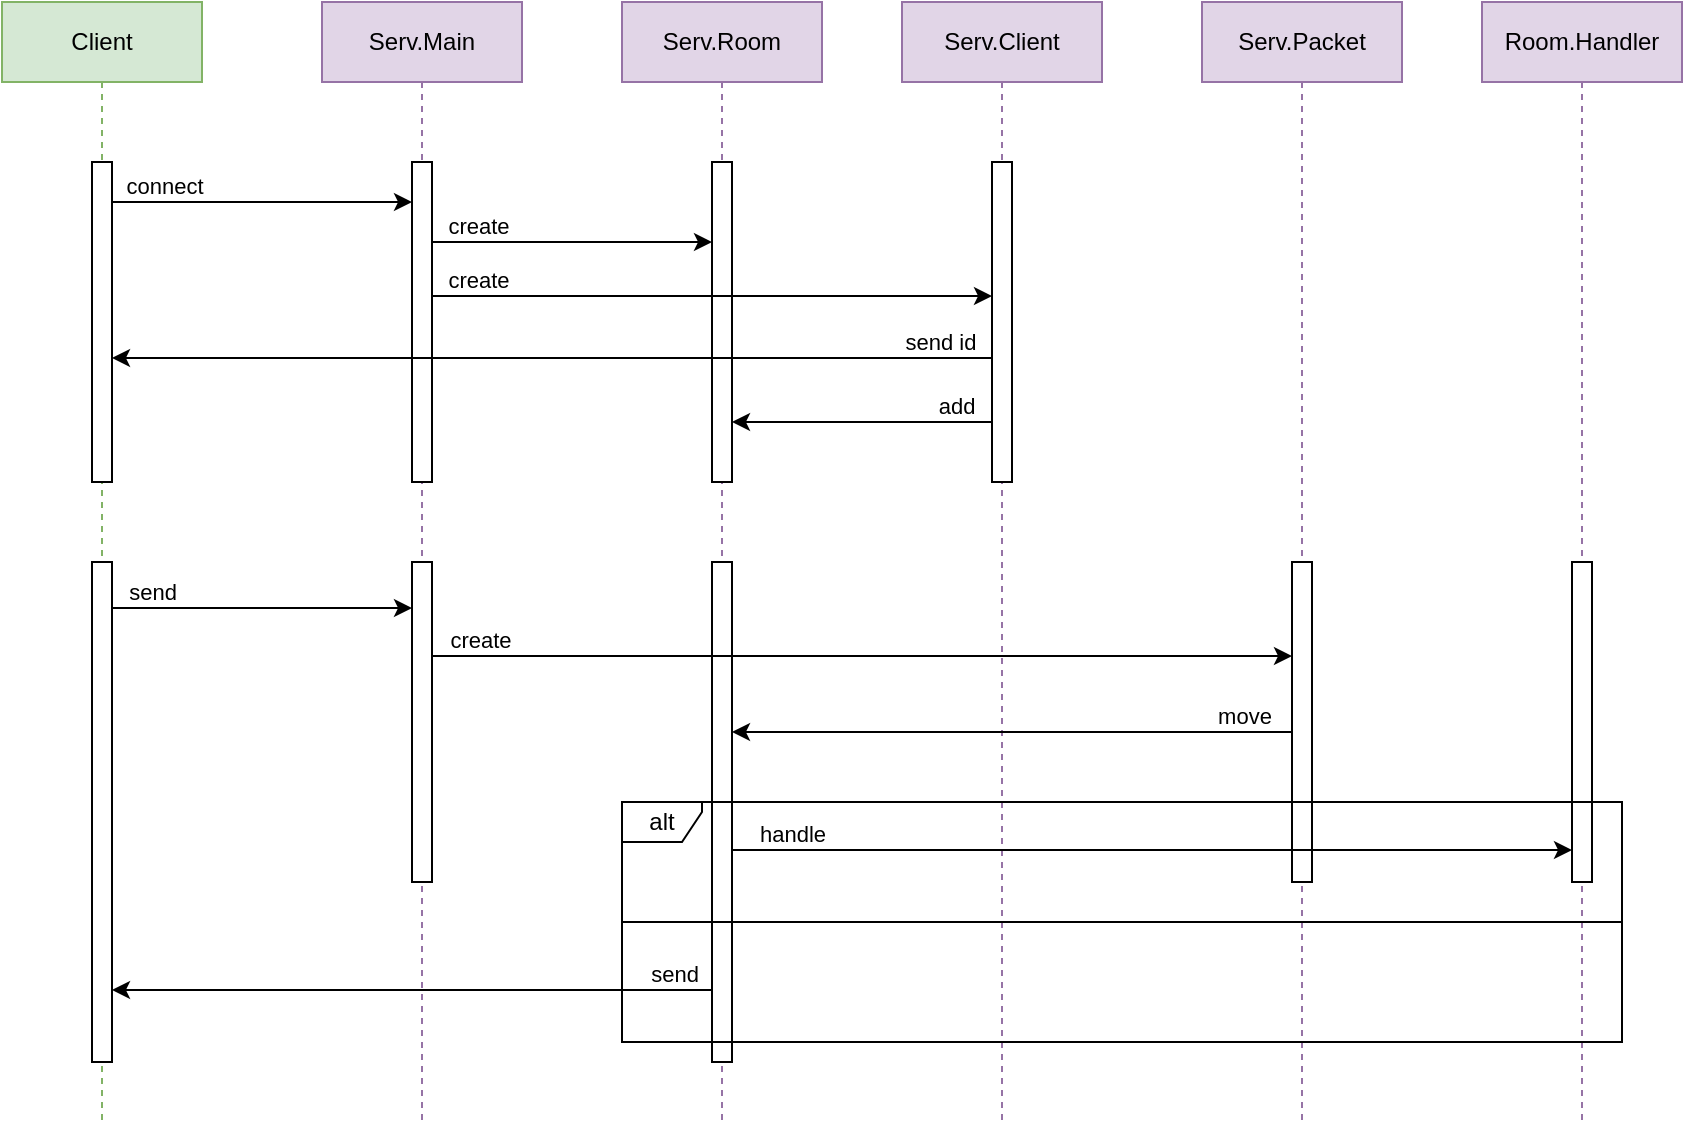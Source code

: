<mxfile version="27.1.1">
  <diagram name="Page-1" id="2YBvvXClWsGukQMizWep">
    <mxGraphModel dx="2058" dy="1146" grid="1" gridSize="10" guides="1" tooltips="1" connect="1" arrows="1" fold="1" page="1" pageScale="1" pageWidth="850" pageHeight="1100" math="0" shadow="0">
      <root>
        <mxCell id="0" />
        <mxCell id="1" parent="0" />
        <mxCell id="aM9ryv3xv72pqoxQDRHE-1" value="Client" style="shape=umlLifeline;perimeter=lifelinePerimeter;whiteSpace=wrap;html=1;container=0;dropTarget=0;collapsible=0;recursiveResize=0;outlineConnect=0;portConstraint=eastwest;newEdgeStyle={&quot;edgeStyle&quot;:&quot;elbowEdgeStyle&quot;,&quot;elbow&quot;:&quot;vertical&quot;,&quot;curved&quot;:0,&quot;rounded&quot;:0};fillColor=#d5e8d4;strokeColor=#82b366;" parent="1" vertex="1">
          <mxGeometry x="40" y="40" width="100" height="560" as="geometry" />
        </mxCell>
        <mxCell id="2Rmnre_BdjiHBntk196o-1" style="edgeStyle=elbowEdgeStyle;rounded=0;orthogonalLoop=1;jettySize=auto;html=1;elbow=vertical;curved=0;" edge="1" parent="aM9ryv3xv72pqoxQDRHE-1" source="aM9ryv3xv72pqoxQDRHE-2" target="aM9ryv3xv72pqoxQDRHE-1">
          <mxGeometry relative="1" as="geometry" />
        </mxCell>
        <mxCell id="aM9ryv3xv72pqoxQDRHE-2" value="" style="html=1;points=[];perimeter=orthogonalPerimeter;outlineConnect=0;targetShapes=umlLifeline;portConstraint=eastwest;newEdgeStyle={&quot;edgeStyle&quot;:&quot;elbowEdgeStyle&quot;,&quot;elbow&quot;:&quot;vertical&quot;,&quot;curved&quot;:0,&quot;rounded&quot;:0};" parent="aM9ryv3xv72pqoxQDRHE-1" vertex="1">
          <mxGeometry x="45" y="80" width="10" height="160" as="geometry" />
        </mxCell>
        <mxCell id="2Rmnre_BdjiHBntk196o-26" value="" style="html=1;points=[];perimeter=orthogonalPerimeter;outlineConnect=0;targetShapes=umlLifeline;portConstraint=eastwest;newEdgeStyle={&quot;edgeStyle&quot;:&quot;elbowEdgeStyle&quot;,&quot;elbow&quot;:&quot;vertical&quot;,&quot;curved&quot;:0,&quot;rounded&quot;:0};" vertex="1" parent="aM9ryv3xv72pqoxQDRHE-1">
          <mxGeometry x="45" y="280" width="10" height="250" as="geometry" />
        </mxCell>
        <mxCell id="aM9ryv3xv72pqoxQDRHE-5" value="Serv.Main" style="shape=umlLifeline;perimeter=lifelinePerimeter;whiteSpace=wrap;html=1;container=0;dropTarget=0;collapsible=0;recursiveResize=0;outlineConnect=0;portConstraint=eastwest;newEdgeStyle={&quot;edgeStyle&quot;:&quot;elbowEdgeStyle&quot;,&quot;elbow&quot;:&quot;vertical&quot;,&quot;curved&quot;:0,&quot;rounded&quot;:0};fillColor=#e1d5e7;strokeColor=#9673a6;" parent="1" vertex="1">
          <mxGeometry x="200" y="40" width="100" height="560" as="geometry" />
        </mxCell>
        <mxCell id="aM9ryv3xv72pqoxQDRHE-6" value="" style="html=1;points=[];perimeter=orthogonalPerimeter;outlineConnect=0;targetShapes=umlLifeline;portConstraint=eastwest;newEdgeStyle={&quot;edgeStyle&quot;:&quot;elbowEdgeStyle&quot;,&quot;elbow&quot;:&quot;vertical&quot;,&quot;curved&quot;:0,&quot;rounded&quot;:0};" parent="aM9ryv3xv72pqoxQDRHE-5" vertex="1">
          <mxGeometry x="45" y="80" width="10" height="160" as="geometry" />
        </mxCell>
        <mxCell id="2Rmnre_BdjiHBntk196o-25" value="" style="html=1;points=[];perimeter=orthogonalPerimeter;outlineConnect=0;targetShapes=umlLifeline;portConstraint=eastwest;newEdgeStyle={&quot;edgeStyle&quot;:&quot;elbowEdgeStyle&quot;,&quot;elbow&quot;:&quot;vertical&quot;,&quot;curved&quot;:0,&quot;rounded&quot;:0};" vertex="1" parent="aM9ryv3xv72pqoxQDRHE-5">
          <mxGeometry x="45" y="280" width="10" height="160" as="geometry" />
        </mxCell>
        <mxCell id="2Rmnre_BdjiHBntk196o-2" value="Serv.Room" style="shape=umlLifeline;perimeter=lifelinePerimeter;whiteSpace=wrap;html=1;container=0;dropTarget=0;collapsible=0;recursiveResize=0;outlineConnect=0;portConstraint=eastwest;newEdgeStyle={&quot;edgeStyle&quot;:&quot;elbowEdgeStyle&quot;,&quot;elbow&quot;:&quot;vertical&quot;,&quot;curved&quot;:0,&quot;rounded&quot;:0};fillColor=#e1d5e7;strokeColor=#9673a6;" vertex="1" parent="1">
          <mxGeometry x="350" y="40" width="100" height="560" as="geometry" />
        </mxCell>
        <mxCell id="2Rmnre_BdjiHBntk196o-3" value="" style="html=1;points=[];perimeter=orthogonalPerimeter;outlineConnect=0;targetShapes=umlLifeline;portConstraint=eastwest;newEdgeStyle={&quot;edgeStyle&quot;:&quot;elbowEdgeStyle&quot;,&quot;elbow&quot;:&quot;vertical&quot;,&quot;curved&quot;:0,&quot;rounded&quot;:0};" vertex="1" parent="2Rmnre_BdjiHBntk196o-2">
          <mxGeometry x="45" y="80" width="10" height="160" as="geometry" />
        </mxCell>
        <mxCell id="2Rmnre_BdjiHBntk196o-27" value="" style="html=1;points=[];perimeter=orthogonalPerimeter;outlineConnect=0;targetShapes=umlLifeline;portConstraint=eastwest;newEdgeStyle={&quot;edgeStyle&quot;:&quot;elbowEdgeStyle&quot;,&quot;elbow&quot;:&quot;vertical&quot;,&quot;curved&quot;:0,&quot;rounded&quot;:0};" vertex="1" parent="2Rmnre_BdjiHBntk196o-2">
          <mxGeometry x="45" y="280" width="10" height="250" as="geometry" />
        </mxCell>
        <mxCell id="2Rmnre_BdjiHBntk196o-6" value="Serv.Client" style="shape=umlLifeline;perimeter=lifelinePerimeter;whiteSpace=wrap;html=1;container=0;dropTarget=0;collapsible=0;recursiveResize=0;outlineConnect=0;portConstraint=eastwest;newEdgeStyle={&quot;edgeStyle&quot;:&quot;elbowEdgeStyle&quot;,&quot;elbow&quot;:&quot;vertical&quot;,&quot;curved&quot;:0,&quot;rounded&quot;:0};fillColor=#e1d5e7;strokeColor=#9673a6;" vertex="1" parent="1">
          <mxGeometry x="490" y="40" width="100" height="560" as="geometry" />
        </mxCell>
        <mxCell id="2Rmnre_BdjiHBntk196o-7" value="" style="html=1;points=[];perimeter=orthogonalPerimeter;outlineConnect=0;targetShapes=umlLifeline;portConstraint=eastwest;newEdgeStyle={&quot;edgeStyle&quot;:&quot;elbowEdgeStyle&quot;,&quot;elbow&quot;:&quot;vertical&quot;,&quot;curved&quot;:0,&quot;rounded&quot;:0};" vertex="1" parent="2Rmnre_BdjiHBntk196o-6">
          <mxGeometry x="45" y="80" width="10" height="160" as="geometry" />
        </mxCell>
        <mxCell id="2Rmnre_BdjiHBntk196o-8" style="edgeStyle=elbowEdgeStyle;rounded=0;orthogonalLoop=1;jettySize=auto;html=1;elbow=vertical;curved=0;" edge="1" parent="1" source="aM9ryv3xv72pqoxQDRHE-2" target="aM9ryv3xv72pqoxQDRHE-6">
          <mxGeometry relative="1" as="geometry">
            <mxPoint x="240" y="140" as="targetPoint" />
            <Array as="points">
              <mxPoint x="150" y="140" />
            </Array>
          </mxGeometry>
        </mxCell>
        <mxCell id="2Rmnre_BdjiHBntk196o-18" value="connect" style="edgeLabel;html=1;align=center;verticalAlign=middle;resizable=0;points=[];" vertex="1" connectable="0" parent="2Rmnre_BdjiHBntk196o-8">
          <mxGeometry x="-0.495" relative="1" as="geometry">
            <mxPoint x="-12" y="-8" as="offset" />
          </mxGeometry>
        </mxCell>
        <mxCell id="2Rmnre_BdjiHBntk196o-9" style="edgeStyle=elbowEdgeStyle;rounded=0;orthogonalLoop=1;jettySize=auto;html=1;elbow=vertical;curved=0;" edge="1" parent="1" source="aM9ryv3xv72pqoxQDRHE-6" target="2Rmnre_BdjiHBntk196o-3">
          <mxGeometry relative="1" as="geometry">
            <Array as="points">
              <mxPoint x="350" y="160" />
            </Array>
          </mxGeometry>
        </mxCell>
        <mxCell id="2Rmnre_BdjiHBntk196o-13" value="create" style="edgeLabel;html=1;align=center;verticalAlign=middle;resizable=0;points=[];" vertex="1" connectable="0" parent="2Rmnre_BdjiHBntk196o-9">
          <mxGeometry x="0.123" y="2" relative="1" as="geometry">
            <mxPoint x="-56" y="-6" as="offset" />
          </mxGeometry>
        </mxCell>
        <mxCell id="2Rmnre_BdjiHBntk196o-16" style="edgeStyle=elbowEdgeStyle;rounded=0;orthogonalLoop=1;jettySize=auto;html=1;elbow=vertical;curved=0;" edge="1" parent="1" target="2Rmnre_BdjiHBntk196o-3">
          <mxGeometry relative="1" as="geometry">
            <mxPoint x="535" y="250" as="sourcePoint" />
            <mxPoint x="410" y="250" as="targetPoint" />
            <Array as="points">
              <mxPoint x="440" y="250" />
              <mxPoint x="510" y="240" />
            </Array>
          </mxGeometry>
        </mxCell>
        <mxCell id="2Rmnre_BdjiHBntk196o-17" value="add" style="edgeLabel;html=1;align=center;verticalAlign=middle;resizable=0;points=[];" vertex="1" connectable="0" parent="2Rmnre_BdjiHBntk196o-16">
          <mxGeometry x="-0.187" y="2" relative="1" as="geometry">
            <mxPoint x="35" y="-10" as="offset" />
          </mxGeometry>
        </mxCell>
        <mxCell id="2Rmnre_BdjiHBntk196o-20" style="edgeStyle=elbowEdgeStyle;rounded=0;orthogonalLoop=1;jettySize=auto;html=1;elbow=vertical;curved=0;" edge="1" parent="1">
          <mxGeometry relative="1" as="geometry">
            <mxPoint x="535" y="218" as="sourcePoint" />
            <mxPoint x="95" y="218" as="targetPoint" />
          </mxGeometry>
        </mxCell>
        <mxCell id="2Rmnre_BdjiHBntk196o-21" value="send id" style="edgeLabel;html=1;align=center;verticalAlign=middle;resizable=0;points=[];" vertex="1" connectable="0" parent="2Rmnre_BdjiHBntk196o-20">
          <mxGeometry x="-0.732" y="4" relative="1" as="geometry">
            <mxPoint x="33" y="-12" as="offset" />
          </mxGeometry>
        </mxCell>
        <mxCell id="2Rmnre_BdjiHBntk196o-22" style="edgeStyle=elbowEdgeStyle;rounded=0;orthogonalLoop=1;jettySize=auto;html=1;elbow=vertical;curved=0;" edge="1" parent="1">
          <mxGeometry relative="1" as="geometry">
            <mxPoint x="255" y="187" as="sourcePoint" />
            <mxPoint x="535" y="187" as="targetPoint" />
          </mxGeometry>
        </mxCell>
        <mxCell id="2Rmnre_BdjiHBntk196o-23" value="create" style="edgeLabel;html=1;align=center;verticalAlign=middle;resizable=0;points=[];" vertex="1" connectable="0" parent="2Rmnre_BdjiHBntk196o-22">
          <mxGeometry x="-0.679" relative="1" as="geometry">
            <mxPoint x="-22" y="-8" as="offset" />
          </mxGeometry>
        </mxCell>
        <mxCell id="2Rmnre_BdjiHBntk196o-29" style="edgeStyle=elbowEdgeStyle;rounded=0;orthogonalLoop=1;jettySize=auto;html=1;elbow=horizontal;curved=0;" edge="1" parent="1">
          <mxGeometry relative="1" as="geometry">
            <mxPoint x="95" y="343" as="sourcePoint" />
            <mxPoint x="245" y="343" as="targetPoint" />
          </mxGeometry>
        </mxCell>
        <mxCell id="2Rmnre_BdjiHBntk196o-30" value="send" style="edgeLabel;html=1;align=center;verticalAlign=middle;resizable=0;points=[];" vertex="1" connectable="0" parent="2Rmnre_BdjiHBntk196o-29">
          <mxGeometry x="-0.547" y="-4" relative="1" as="geometry">
            <mxPoint x="-14" y="-12" as="offset" />
          </mxGeometry>
        </mxCell>
        <mxCell id="2Rmnre_BdjiHBntk196o-31" value="Serv.Packet" style="shape=umlLifeline;perimeter=lifelinePerimeter;whiteSpace=wrap;html=1;container=0;dropTarget=0;collapsible=0;recursiveResize=0;outlineConnect=0;portConstraint=eastwest;newEdgeStyle={&quot;edgeStyle&quot;:&quot;elbowEdgeStyle&quot;,&quot;elbow&quot;:&quot;vertical&quot;,&quot;curved&quot;:0,&quot;rounded&quot;:0};fillColor=#e1d5e7;strokeColor=#9673a6;" vertex="1" parent="1">
          <mxGeometry x="640" y="40" width="100" height="560" as="geometry" />
        </mxCell>
        <mxCell id="2Rmnre_BdjiHBntk196o-33" value="" style="html=1;points=[];perimeter=orthogonalPerimeter;outlineConnect=0;targetShapes=umlLifeline;portConstraint=eastwest;newEdgeStyle={&quot;edgeStyle&quot;:&quot;elbowEdgeStyle&quot;,&quot;elbow&quot;:&quot;vertical&quot;,&quot;curved&quot;:0,&quot;rounded&quot;:0};" vertex="1" parent="2Rmnre_BdjiHBntk196o-31">
          <mxGeometry x="45" y="280" width="10" height="160" as="geometry" />
        </mxCell>
        <mxCell id="2Rmnre_BdjiHBntk196o-34" style="edgeStyle=elbowEdgeStyle;rounded=0;orthogonalLoop=1;jettySize=auto;html=1;elbow=vertical;curved=0;" edge="1" parent="1">
          <mxGeometry relative="1" as="geometry">
            <mxPoint x="255" y="367" as="sourcePoint" />
            <mxPoint x="685" y="367" as="targetPoint" />
          </mxGeometry>
        </mxCell>
        <mxCell id="2Rmnre_BdjiHBntk196o-35" value="create" style="edgeLabel;html=1;align=center;verticalAlign=middle;resizable=0;points=[];" vertex="1" connectable="0" parent="2Rmnre_BdjiHBntk196o-34">
          <mxGeometry x="-0.823" relative="1" as="geometry">
            <mxPoint x="-14" y="-8" as="offset" />
          </mxGeometry>
        </mxCell>
        <mxCell id="2Rmnre_BdjiHBntk196o-36" style="edgeStyle=elbowEdgeStyle;rounded=0;orthogonalLoop=1;jettySize=auto;html=1;elbow=vertical;curved=0;" edge="1" parent="1">
          <mxGeometry relative="1" as="geometry">
            <mxPoint x="685" y="405" as="sourcePoint" />
            <mxPoint x="405" y="405" as="targetPoint" />
          </mxGeometry>
        </mxCell>
        <mxCell id="2Rmnre_BdjiHBntk196o-48" value="move" style="edgeLabel;html=1;align=center;verticalAlign=middle;resizable=0;points=[];fontFamily=Helvetica;fontSize=11;fontColor=default;labelBackgroundColor=default;fillColor=none;gradientColor=none;" vertex="1" connectable="0" parent="2Rmnre_BdjiHBntk196o-36">
          <mxGeometry x="-0.707" y="1" relative="1" as="geometry">
            <mxPoint x="17" y="-9" as="offset" />
          </mxGeometry>
        </mxCell>
        <mxCell id="2Rmnre_BdjiHBntk196o-38" value="Room.Handler" style="shape=umlLifeline;perimeter=lifelinePerimeter;whiteSpace=wrap;html=1;container=0;dropTarget=0;collapsible=0;recursiveResize=0;outlineConnect=0;portConstraint=eastwest;newEdgeStyle={&quot;edgeStyle&quot;:&quot;elbowEdgeStyle&quot;,&quot;elbow&quot;:&quot;vertical&quot;,&quot;curved&quot;:0,&quot;rounded&quot;:0};fillColor=#e1d5e7;strokeColor=#9673a6;" vertex="1" parent="1">
          <mxGeometry x="780" y="40" width="100" height="560" as="geometry" />
        </mxCell>
        <mxCell id="2Rmnre_BdjiHBntk196o-39" value="" style="html=1;points=[];perimeter=orthogonalPerimeter;outlineConnect=0;targetShapes=umlLifeline;portConstraint=eastwest;newEdgeStyle={&quot;edgeStyle&quot;:&quot;elbowEdgeStyle&quot;,&quot;elbow&quot;:&quot;vertical&quot;,&quot;curved&quot;:0,&quot;rounded&quot;:0};" vertex="1" parent="2Rmnre_BdjiHBntk196o-38">
          <mxGeometry x="45" y="280" width="10" height="160" as="geometry" />
        </mxCell>
        <mxCell id="2Rmnre_BdjiHBntk196o-41" style="edgeStyle=elbowEdgeStyle;rounded=0;orthogonalLoop=1;jettySize=auto;html=1;elbow=vertical;curved=0;" edge="1" parent="1">
          <mxGeometry relative="1" as="geometry">
            <mxPoint x="405" y="464" as="sourcePoint" />
            <mxPoint x="825" y="464" as="targetPoint" />
          </mxGeometry>
        </mxCell>
        <mxCell id="2Rmnre_BdjiHBntk196o-46" value="handle" style="edgeLabel;html=1;align=center;verticalAlign=middle;resizable=0;points=[];" vertex="1" connectable="0" parent="2Rmnre_BdjiHBntk196o-41">
          <mxGeometry x="-0.786" y="-2" relative="1" as="geometry">
            <mxPoint x="-15" y="-10" as="offset" />
          </mxGeometry>
        </mxCell>
        <mxCell id="2Rmnre_BdjiHBntk196o-42" value="alt" style="shape=umlFrame;whiteSpace=wrap;html=1;pointerEvents=0;width=40;height=20;" vertex="1" parent="1">
          <mxGeometry x="350" y="440" width="500" height="120" as="geometry" />
        </mxCell>
        <mxCell id="2Rmnre_BdjiHBntk196o-43" value="" style="line;strokeWidth=1;fillColor=none;align=left;verticalAlign=middle;spacingTop=-1;spacingLeft=3;spacingRight=3;rotatable=0;labelPosition=right;points=[];portConstraint=eastwest;strokeColor=inherit;" vertex="1" parent="1">
          <mxGeometry x="350" y="496" width="500" height="8" as="geometry" />
        </mxCell>
        <mxCell id="2Rmnre_BdjiHBntk196o-45" style="edgeStyle=elbowEdgeStyle;rounded=0;orthogonalLoop=1;jettySize=auto;html=1;elbow=vertical;curved=0;" edge="1" parent="1" target="2Rmnre_BdjiHBntk196o-26">
          <mxGeometry relative="1" as="geometry">
            <mxPoint x="395" y="534" as="sourcePoint" />
            <mxPoint x="110" y="534" as="targetPoint" />
          </mxGeometry>
        </mxCell>
        <mxCell id="2Rmnre_BdjiHBntk196o-47" value="send" style="edgeLabel;html=1;align=center;verticalAlign=middle;resizable=0;points=[];" vertex="1" connectable="0" parent="2Rmnre_BdjiHBntk196o-45">
          <mxGeometry x="-0.827" y="1" relative="1" as="geometry">
            <mxPoint x="7" y="-9" as="offset" />
          </mxGeometry>
        </mxCell>
      </root>
    </mxGraphModel>
  </diagram>
</mxfile>
